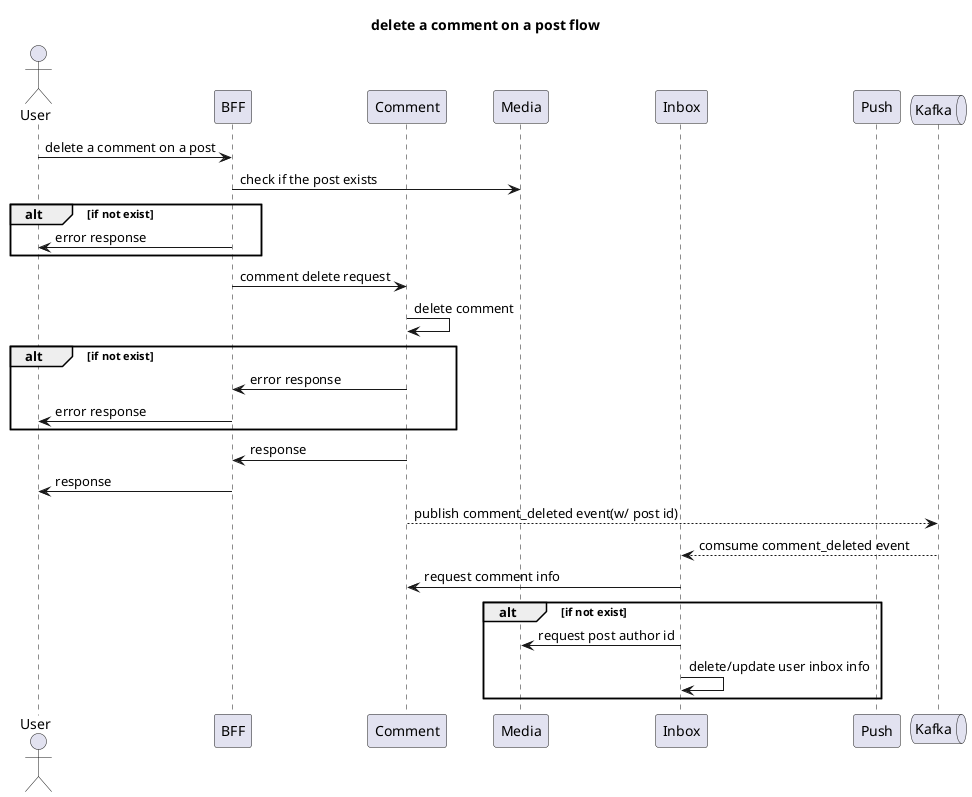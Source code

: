 @startuml
title "delete a comment on a post flow"

actor User as user
participant BFF as bff
participant Comment as comment
participant Media as media
participant Inbox as inbox
participant Push as push
queue Kafka as kafka

user -> bff: delete a comment on a post
bff -> media: check if the post exists
alt if not exist
user <- bff: error response
end
bff -> comment: comment delete request
comment -> comment: delete comment
alt if not exist
bff <- comment: error response
user <- bff: error response
end
bff <- comment: response
user <- bff: response
comment --> kafka: publish comment_deleted event(w/ post id)
kafka --> inbox: comsume comment_deleted event
inbox -> comment: request comment info
alt if not exist
inbox -> media: request post author id
inbox -> inbox: delete/update user inbox info
end
@enduml
